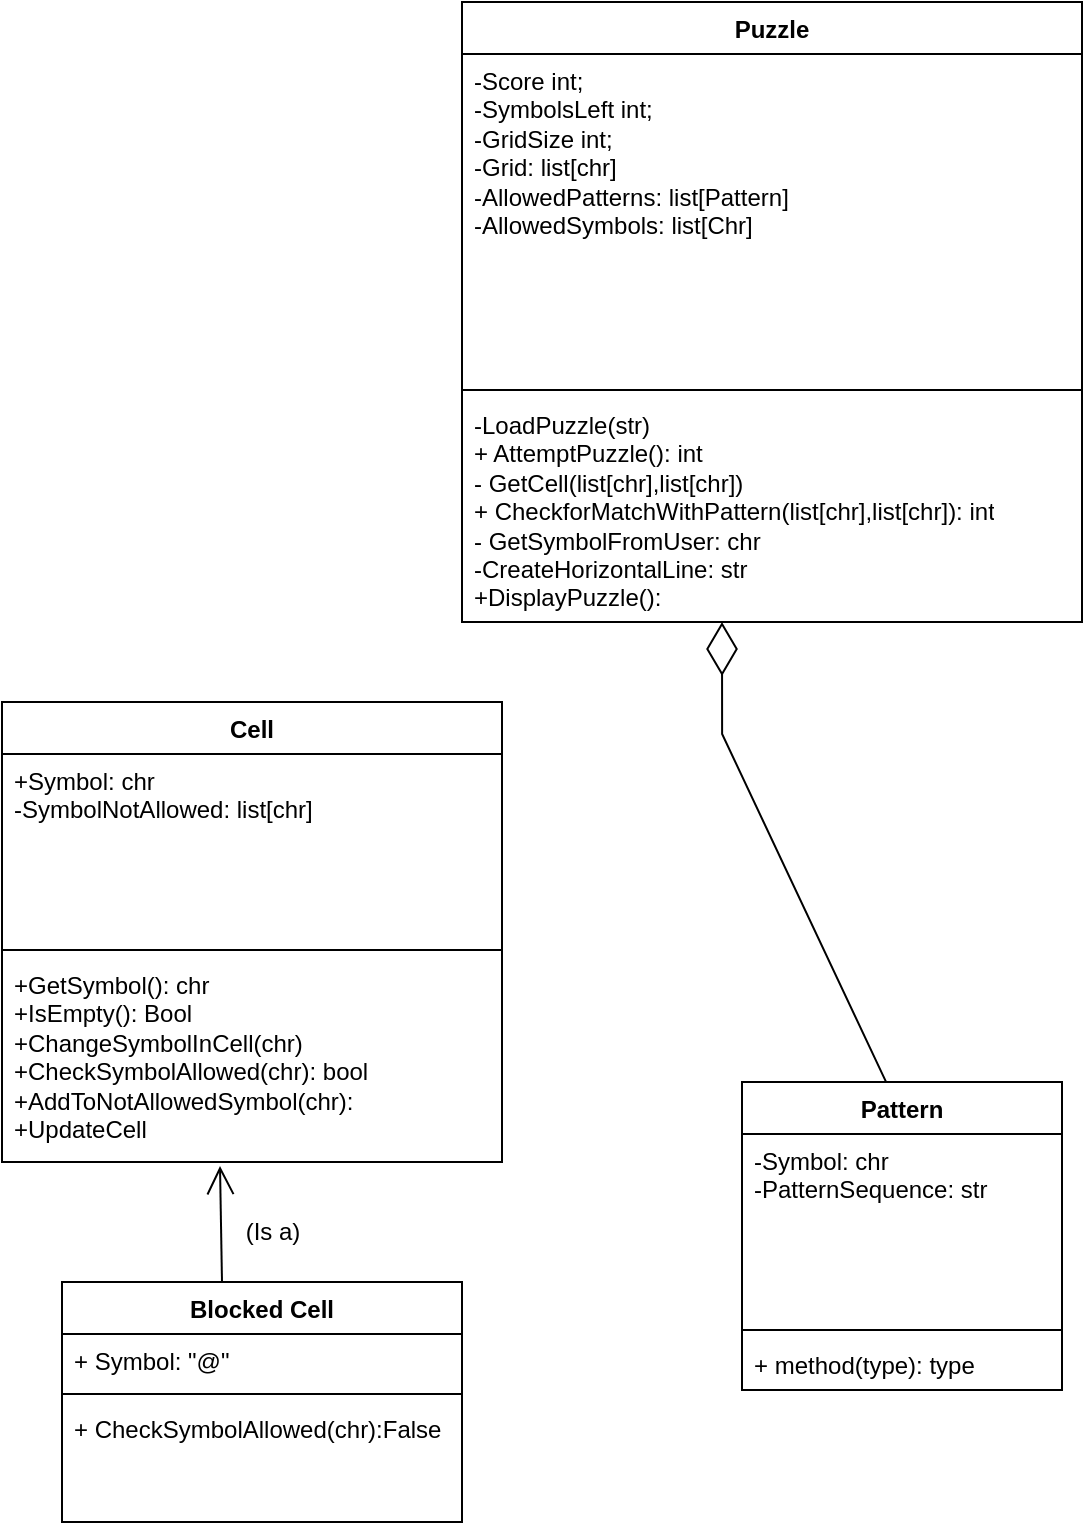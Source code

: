 <mxfile version="22.1.7" type="device">
  <diagram id="C5RBs43oDa-KdzZeNtuy" name="Page-1">
    <mxGraphModel dx="1434" dy="822" grid="1" gridSize="10" guides="1" tooltips="1" connect="1" arrows="1" fold="1" page="1" pageScale="1" pageWidth="827" pageHeight="1169" math="0" shadow="0">
      <root>
        <mxCell id="WIyWlLk6GJQsqaUBKTNV-0" />
        <mxCell id="WIyWlLk6GJQsqaUBKTNV-1" parent="WIyWlLk6GJQsqaUBKTNV-0" />
        <mxCell id="XjpTGNjtXhcYihIAmIsw-0" value="Puzzle" style="swimlane;fontStyle=1;align=center;verticalAlign=top;childLayout=stackLayout;horizontal=1;startSize=26;horizontalStack=0;resizeParent=1;resizeParentMax=0;resizeLast=0;collapsible=1;marginBottom=0;whiteSpace=wrap;html=1;" parent="WIyWlLk6GJQsqaUBKTNV-1" vertex="1">
          <mxGeometry x="290" y="40" width="310" height="310" as="geometry" />
        </mxCell>
        <mxCell id="XjpTGNjtXhcYihIAmIsw-1" value="-Score int;&lt;br&gt;-SymbolsLeft int;&lt;br&gt;-GridSize int;&lt;br&gt;-Grid: list[chr]&lt;br&gt;-AllowedPatterns: list[Pattern]&lt;br&gt;-AllowedSymbols: list[Chr]" style="text;strokeColor=none;fillColor=none;align=left;verticalAlign=top;spacingLeft=4;spacingRight=4;overflow=hidden;rotatable=0;points=[[0,0.5],[1,0.5]];portConstraint=eastwest;whiteSpace=wrap;html=1;" parent="XjpTGNjtXhcYihIAmIsw-0" vertex="1">
          <mxGeometry y="26" width="310" height="164" as="geometry" />
        </mxCell>
        <mxCell id="XjpTGNjtXhcYihIAmIsw-2" value="" style="line;strokeWidth=1;fillColor=none;align=left;verticalAlign=middle;spacingTop=-1;spacingLeft=3;spacingRight=3;rotatable=0;labelPosition=right;points=[];portConstraint=eastwest;strokeColor=inherit;" parent="XjpTGNjtXhcYihIAmIsw-0" vertex="1">
          <mxGeometry y="190" width="310" height="8" as="geometry" />
        </mxCell>
        <mxCell id="XjpTGNjtXhcYihIAmIsw-3" value="-LoadPuzzle(str)&lt;br&gt;+ AttemptPuzzle(): int&lt;br&gt;- GetCell(list[chr],list[chr])&lt;br&gt;+ CheckforMatchWithPattern(list[chr],list[chr]): int&lt;br&gt;- GetSymbolFromUser: chr&lt;br&gt;-CreateHorizontalLine: str&lt;br&gt;+DisplayPuzzle():" style="text;strokeColor=none;fillColor=none;align=left;verticalAlign=top;spacingLeft=4;spacingRight=4;overflow=hidden;rotatable=0;points=[[0,0.5],[1,0.5]];portConstraint=eastwest;whiteSpace=wrap;html=1;" parent="XjpTGNjtXhcYihIAmIsw-0" vertex="1">
          <mxGeometry y="198" width="310" height="112" as="geometry" />
        </mxCell>
        <mxCell id="XjpTGNjtXhcYihIAmIsw-10" value="Cell" style="swimlane;fontStyle=1;align=center;verticalAlign=top;childLayout=stackLayout;horizontal=1;startSize=26;horizontalStack=0;resizeParent=1;resizeParentMax=0;resizeLast=0;collapsible=1;marginBottom=0;whiteSpace=wrap;html=1;" parent="WIyWlLk6GJQsqaUBKTNV-1" vertex="1">
          <mxGeometry x="60" y="390" width="250" height="230" as="geometry" />
        </mxCell>
        <mxCell id="XjpTGNjtXhcYihIAmIsw-11" value="+Symbol: chr&lt;br&gt;-SymbolNotAllowed: list[chr]" style="text;strokeColor=none;fillColor=none;align=left;verticalAlign=top;spacingLeft=4;spacingRight=4;overflow=hidden;rotatable=0;points=[[0,0.5],[1,0.5]];portConstraint=eastwest;whiteSpace=wrap;html=1;" parent="XjpTGNjtXhcYihIAmIsw-10" vertex="1">
          <mxGeometry y="26" width="250" height="94" as="geometry" />
        </mxCell>
        <mxCell id="XjpTGNjtXhcYihIAmIsw-12" value="" style="line;strokeWidth=1;fillColor=none;align=left;verticalAlign=middle;spacingTop=-1;spacingLeft=3;spacingRight=3;rotatable=0;labelPosition=right;points=[];portConstraint=eastwest;strokeColor=inherit;" parent="XjpTGNjtXhcYihIAmIsw-10" vertex="1">
          <mxGeometry y="120" width="250" height="8" as="geometry" />
        </mxCell>
        <mxCell id="XjpTGNjtXhcYihIAmIsw-13" value="+GetSymbol(): chr&lt;br&gt;+IsEmpty(): Bool&lt;br&gt;+ChangeSymbolInCell(chr)&lt;br&gt;+CheckSymbolAllowed(chr): bool&lt;br&gt;+AddToNotAllowedSymbol(chr):&amp;nbsp;&lt;br&gt;+UpdateCell" style="text;strokeColor=none;fillColor=none;align=left;verticalAlign=top;spacingLeft=4;spacingRight=4;overflow=hidden;rotatable=0;points=[[0,0.5],[1,0.5]];portConstraint=eastwest;whiteSpace=wrap;html=1;" parent="XjpTGNjtXhcYihIAmIsw-10" vertex="1">
          <mxGeometry y="128" width="250" height="102" as="geometry" />
        </mxCell>
        <mxCell id="XjpTGNjtXhcYihIAmIsw-14" value="" style="endArrow=diamondThin;endFill=0;endSize=24;html=1;rounded=0;exitX=0.581;exitY=-0.021;exitDx=0;exitDy=0;exitPerimeter=0;entryX=0.783;entryY=1.036;entryDx=0;entryDy=0;entryPerimeter=0;" parent="WIyWlLk6GJQsqaUBKTNV-1" edge="1">
          <mxGeometry width="160" relative="1" as="geometry">
            <mxPoint x="502.02" y="579.962" as="sourcePoint" />
            <mxPoint x="420.0" y="350.002" as="targetPoint" />
            <Array as="points">
              <mxPoint x="420.06" y="405.97" />
            </Array>
          </mxGeometry>
        </mxCell>
        <mxCell id="QoMtUFIqzg1BwkQG5pag-0" value="Pattern" style="swimlane;fontStyle=1;align=center;verticalAlign=top;childLayout=stackLayout;horizontal=1;startSize=26;horizontalStack=0;resizeParent=1;resizeParentMax=0;resizeLast=0;collapsible=1;marginBottom=0;whiteSpace=wrap;html=1;" vertex="1" parent="WIyWlLk6GJQsqaUBKTNV-1">
          <mxGeometry x="430" y="580" width="160" height="154" as="geometry" />
        </mxCell>
        <mxCell id="QoMtUFIqzg1BwkQG5pag-1" value="-Symbol: chr&lt;br&gt;-PatternSequence: str" style="text;strokeColor=none;fillColor=none;align=left;verticalAlign=top;spacingLeft=4;spacingRight=4;overflow=hidden;rotatable=0;points=[[0,0.5],[1,0.5]];portConstraint=eastwest;whiteSpace=wrap;html=1;" vertex="1" parent="QoMtUFIqzg1BwkQG5pag-0">
          <mxGeometry y="26" width="160" height="94" as="geometry" />
        </mxCell>
        <mxCell id="QoMtUFIqzg1BwkQG5pag-2" value="" style="line;strokeWidth=1;fillColor=none;align=left;verticalAlign=middle;spacingTop=-1;spacingLeft=3;spacingRight=3;rotatable=0;labelPosition=right;points=[];portConstraint=eastwest;strokeColor=inherit;" vertex="1" parent="QoMtUFIqzg1BwkQG5pag-0">
          <mxGeometry y="120" width="160" height="8" as="geometry" />
        </mxCell>
        <mxCell id="QoMtUFIqzg1BwkQG5pag-3" value="+ method(type): type" style="text;strokeColor=none;fillColor=none;align=left;verticalAlign=top;spacingLeft=4;spacingRight=4;overflow=hidden;rotatable=0;points=[[0,0.5],[1,0.5]];portConstraint=eastwest;whiteSpace=wrap;html=1;" vertex="1" parent="QoMtUFIqzg1BwkQG5pag-0">
          <mxGeometry y="128" width="160" height="26" as="geometry" />
        </mxCell>
        <mxCell id="QoMtUFIqzg1BwkQG5pag-4" value="Blocked Cell" style="swimlane;fontStyle=1;align=center;verticalAlign=top;childLayout=stackLayout;horizontal=1;startSize=26;horizontalStack=0;resizeParent=1;resizeParentMax=0;resizeLast=0;collapsible=1;marginBottom=0;whiteSpace=wrap;html=1;" vertex="1" parent="WIyWlLk6GJQsqaUBKTNV-1">
          <mxGeometry x="90" y="680" width="200" height="120" as="geometry" />
        </mxCell>
        <mxCell id="QoMtUFIqzg1BwkQG5pag-8" value="" style="endArrow=open;endFill=1;endSize=12;html=1;rounded=0;entryX=0.436;entryY=1.02;entryDx=0;entryDy=0;entryPerimeter=0;" edge="1" parent="QoMtUFIqzg1BwkQG5pag-4" target="XjpTGNjtXhcYihIAmIsw-13">
          <mxGeometry width="160" relative="1" as="geometry">
            <mxPoint x="80" as="sourcePoint" />
            <mxPoint x="240" as="targetPoint" />
          </mxGeometry>
        </mxCell>
        <mxCell id="QoMtUFIqzg1BwkQG5pag-5" value="+ Symbol: &quot;@&quot;" style="text;strokeColor=none;fillColor=none;align=left;verticalAlign=top;spacingLeft=4;spacingRight=4;overflow=hidden;rotatable=0;points=[[0,0.5],[1,0.5]];portConstraint=eastwest;whiteSpace=wrap;html=1;" vertex="1" parent="QoMtUFIqzg1BwkQG5pag-4">
          <mxGeometry y="26" width="200" height="26" as="geometry" />
        </mxCell>
        <mxCell id="QoMtUFIqzg1BwkQG5pag-6" value="" style="line;strokeWidth=1;fillColor=none;align=left;verticalAlign=middle;spacingTop=-1;spacingLeft=3;spacingRight=3;rotatable=0;labelPosition=right;points=[];portConstraint=eastwest;strokeColor=inherit;" vertex="1" parent="QoMtUFIqzg1BwkQG5pag-4">
          <mxGeometry y="52" width="200" height="8" as="geometry" />
        </mxCell>
        <mxCell id="QoMtUFIqzg1BwkQG5pag-7" value="+ CheckSymbolAllowed(chr):False" style="text;strokeColor=none;fillColor=none;align=left;verticalAlign=top;spacingLeft=4;spacingRight=4;overflow=hidden;rotatable=0;points=[[0,0.5],[1,0.5]];portConstraint=eastwest;whiteSpace=wrap;html=1;" vertex="1" parent="QoMtUFIqzg1BwkQG5pag-4">
          <mxGeometry y="60" width="200" height="60" as="geometry" />
        </mxCell>
        <mxCell id="QoMtUFIqzg1BwkQG5pag-9" value="(Is a)" style="text;html=1;align=center;verticalAlign=middle;resizable=0;points=[];autosize=1;strokeColor=none;fillColor=none;" vertex="1" parent="WIyWlLk6GJQsqaUBKTNV-1">
          <mxGeometry x="170" y="640" width="50" height="30" as="geometry" />
        </mxCell>
      </root>
    </mxGraphModel>
  </diagram>
</mxfile>
